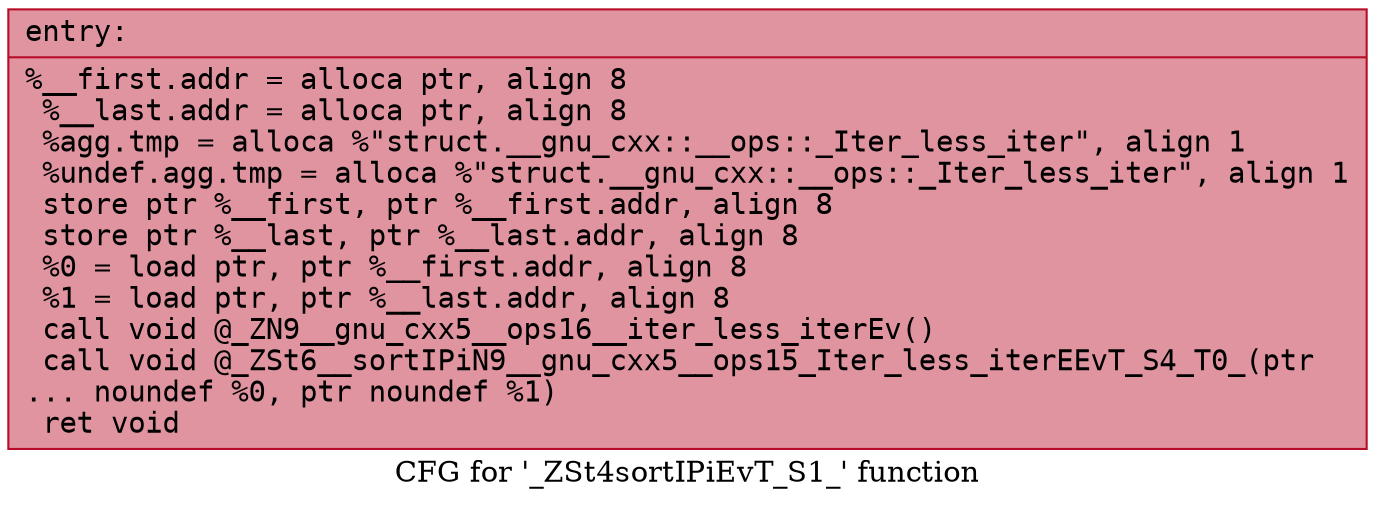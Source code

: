 digraph "CFG for '_ZSt4sortIPiEvT_S1_' function" {
	label="CFG for '_ZSt4sortIPiEvT_S1_' function";

	Node0x55aea9116c50 [shape=record,color="#b70d28ff", style=filled, fillcolor="#b70d2870" fontname="Courier",label="{entry:\l|  %__first.addr = alloca ptr, align 8\l  %__last.addr = alloca ptr, align 8\l  %agg.tmp = alloca %\"struct.__gnu_cxx::__ops::_Iter_less_iter\", align 1\l  %undef.agg.tmp = alloca %\"struct.__gnu_cxx::__ops::_Iter_less_iter\", align 1\l  store ptr %__first, ptr %__first.addr, align 8\l  store ptr %__last, ptr %__last.addr, align 8\l  %0 = load ptr, ptr %__first.addr, align 8\l  %1 = load ptr, ptr %__last.addr, align 8\l  call void @_ZN9__gnu_cxx5__ops16__iter_less_iterEv()\l  call void @_ZSt6__sortIPiN9__gnu_cxx5__ops15_Iter_less_iterEEvT_S4_T0_(ptr\l... noundef %0, ptr noundef %1)\l  ret void\l}"];
}
